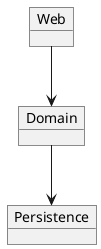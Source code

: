 @startuml

object Web
object Domain
object Persistence

Web -d-> Domain
Domain -d-> Persistence

@enduml
